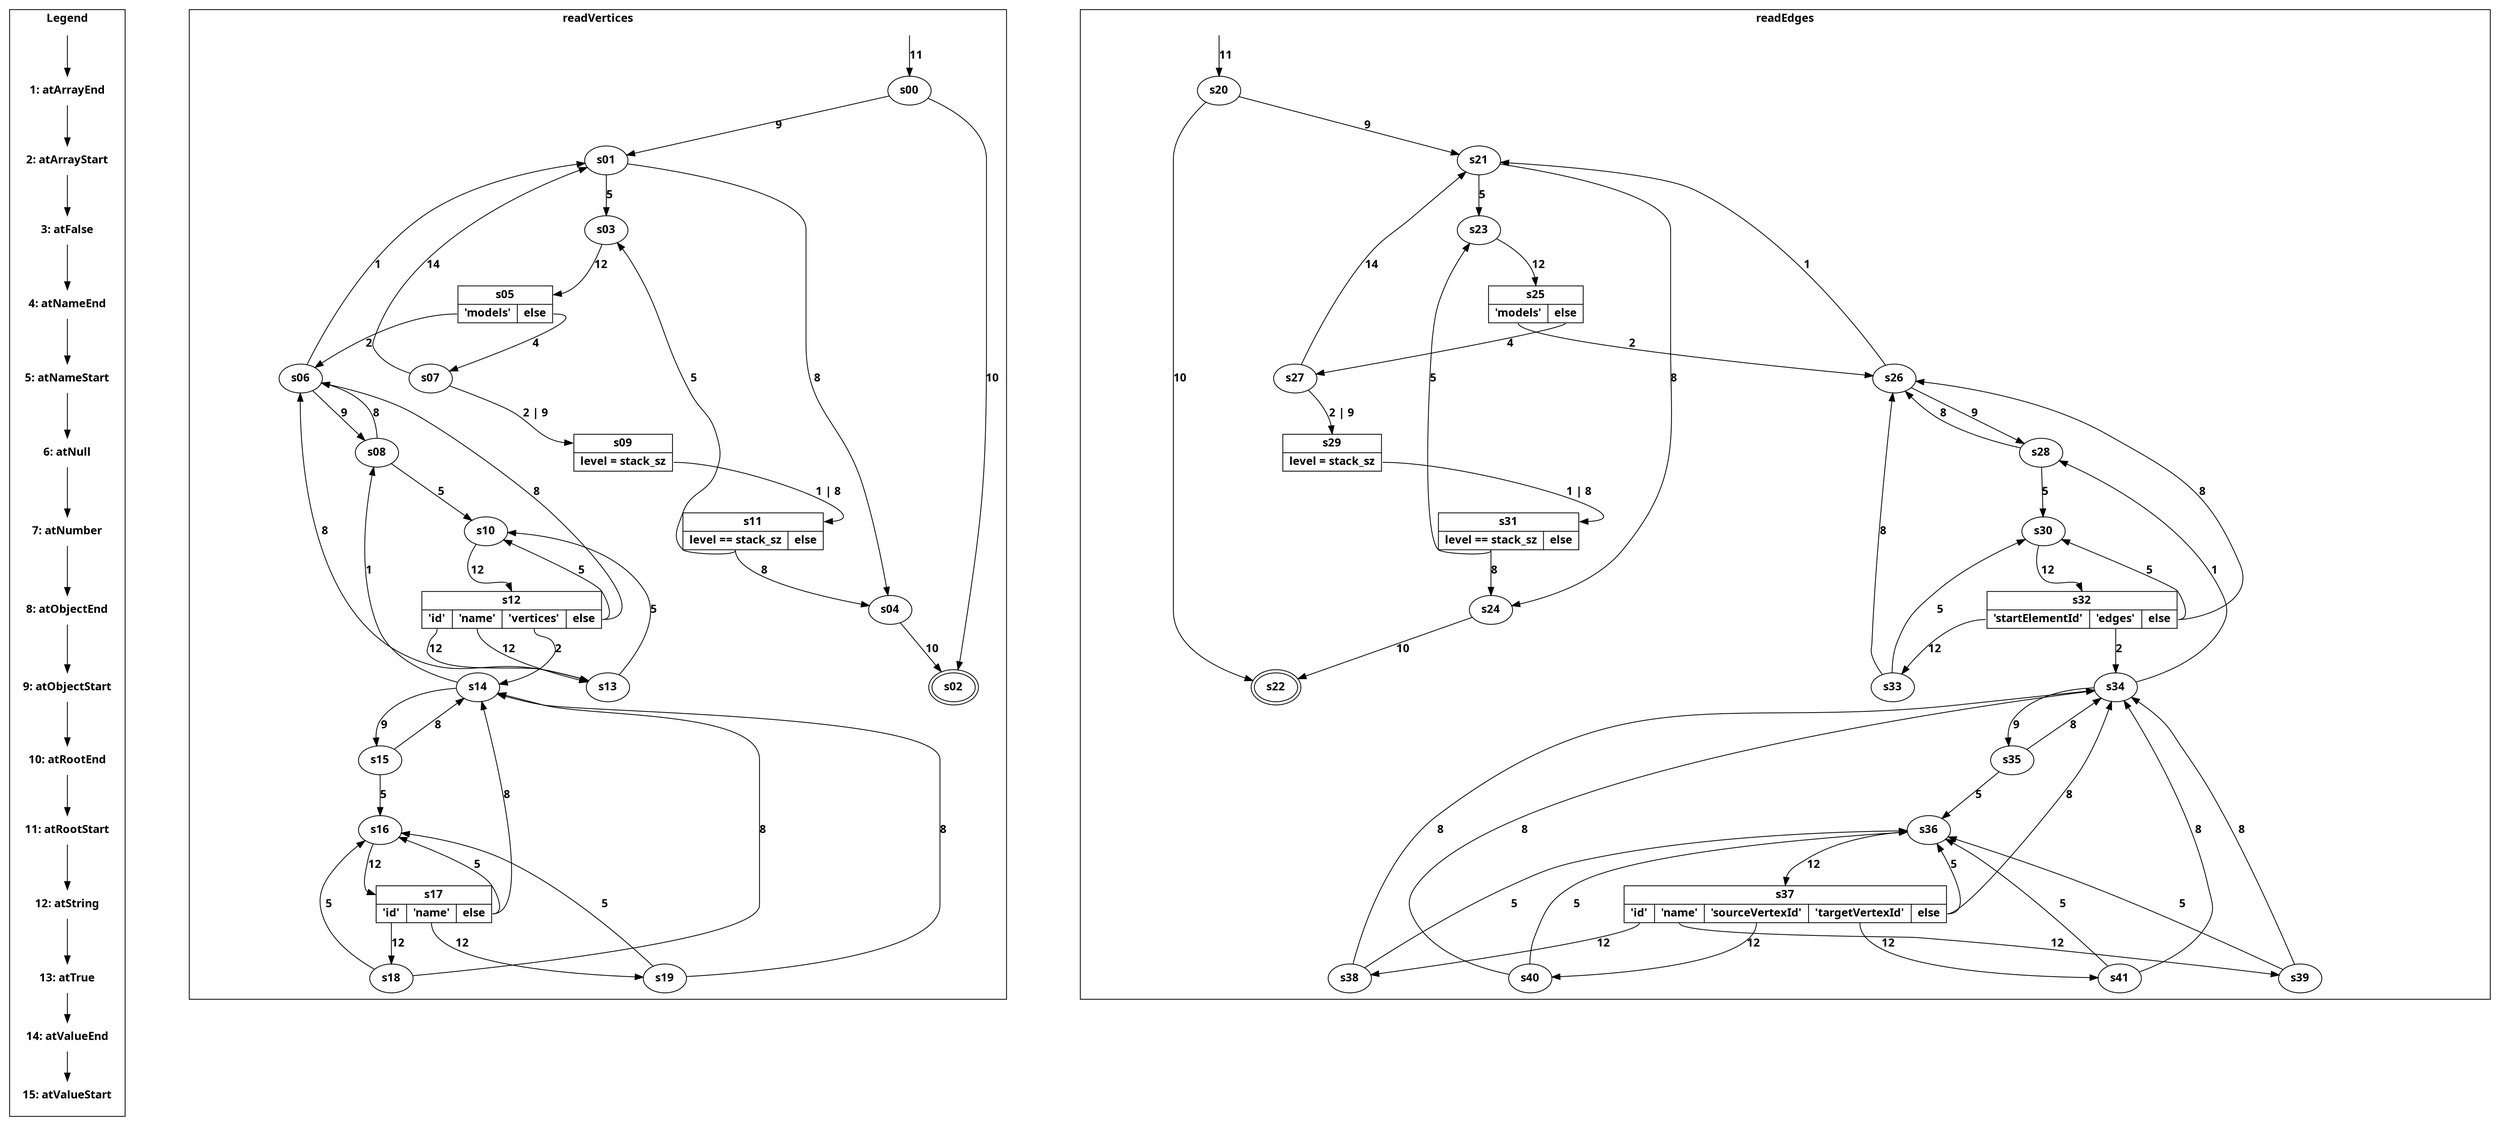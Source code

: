 graph G {
    rankdir=TB;
    graph [fontname="Menlo Bold"];
    node [fontname="Menlo Bold"];
    edge [fontname="Menlo Bold",dir="forward"];
    nodesep=1.5;
    subgraph cluster_legend {
        graph [label="Legend"];
        node [shape="none"];
        reset_legend [width=0,height=0,label=""];
        reset_legend--
        "1: atArrayEnd"--
        "2: atArrayStart"--
        "3: atFalse"--
        "4: atNameEnd"--
        "5: atNameStart"--
        "6: atNull"--
        "7: atNumber"--
        "8: atObjectEnd"--
        "9: atObjectStart"--
        "10: atRootEnd"--
        "11: atRootStart"--
        "12: atString"--
        "13: atTrue"--
        "14: atValueEnd"--
        "15: atValueStart";
    }
    subgraph cluster_readVertices {
        graph [label="readVertices"];
        s02 [peripheries=2];
        s05 [shape="record",label="{<s05>s05|{<models>'models'|<else>else}}"];
        s09 [shape="record",label="{<s09>s09|<skip>level = stack_sz}"];
        s11 [shape="record",label="{<s11>s11|{<end>level == stack_sz|<cont>else}}"];
        s12 [shape="record",label="{<s12>s12|{<id>'id'|<name>'name'|<vertices>'vertices'|<else>else}}"];
        s17 [shape="record",label="{<s17>s17|{<id>'id'|<name>'name'|<else>else}}"];
        reset_readVertices [width=0,shape=none,height=0,label=""];
        reset_readVertices -- s00 [label="11"];
        s00 -- s01 [label="9"];
        s00 -- s02 [label="10"];
        s01 -- s03 [label="5"];
        s01 -- s04 [label="8"];
        s03 -- s05:s05 [label="12"];
        s04 -- s02 [label="10"];
        s05:models -- s06 [label="2"];
        s05:else -- s07 [label="4"];
        s06 -- s01 [label="1"];
        s06 -- s08 [label="9"];
        s07 -- s09:s09 [label="2 | 9"];
        s07 -- s01 [label="14"];
        s08 -- s06 [label="8"];
        s08 -- s10 [label="5"];
        s09:skip -- s11:s11 [label="1 | 8"];
        s10 -- s12:s12 [label="12"];
        s11:end -- s03 [label="5"];
        s11:end -- s04 [label="8"];
        s12:id -- s13 [label="12"];
        s12:"name" -- s13 [label="12"];
        s12:vertices -- s14 [label="2"];
        s12:else -- s06 [label="8"];
        s12:else -- s10 [label="5"];
        s13 -- s06 [label="8"];
        s13 -- s10 [label="5"];
        s14 -- s08 [label="1"];
        s14 -- s15 [label="9"];
        s15 -- s14 [label="8"];
        s15 -- s16 [label="5"];
        s16 -- s17:s17 [label="12"];
        s17:id -- s18 [label="12"];
        s17:"name" -- s19 [label="12"];
        s17:else -- s14 [label="8"];
        s17:else -- s16 [label="5"];
        s18--s14 [label="8"];
        s18--s16 [label="5"];
        s19--s14 [label="8"];
        s19--s16 [label="5"];
    }
    subgraph cluster_readEdges {
        graph [label="readEdges"];
        s22 [peripheries=2];
        s29 [shape="record",label="{<s29>s29|<skip>level = stack_sz}"];
        s31 [shape="record",label="{<s31>s31|{<end>level == stack_sz|<cont>else}}"];
        s32 [shape="record",label="{<s32>s32|{<id>'startElementId'|<edges>'edges'|<else>else}}"];
        s37 [shape="record",label="{<s37>s37|{<id>'id'|<name>'name'|<source>'sourceVertexId'|<target>'targetVertexId'|<else>else}}"];
        reset_readEdges [width=0,shape=none,height=0,label=""];
        reset_readEdges -- s20 [label="11"];
        s20 -- s21 [label = "9"];
        s20 -- s22 [label = "10"];
        s21 -- s23 [label="5"];
        s21 -- s24 [label="8"];
        s23 -- s25:s25 [label="12"];
        s24 -- s22 [label="10"];
        s25 [shape="record",label="{<s25>s25|{<models>'models'|<else>else}}"];
        s25:models -- s26 [label="2"];
        s25:else -- s27 [label="4"];
        s26 -- s21 [label="1"];
        s26 -- s28 [label="9"];
        s27 -- s29:s29 [label="2 | 9"];
        s27 -- s21 [label="14"];
        s28 -- s26 [label="8"];
        s28 -- s30 [label="5"];
        s29:skip -- s31:s31 [label="1 | 8"];
        s30 -- s32:s32 [label="12"];
        s31:end -- s23 [label="5"];
        s31:end -- s24 [label="8"];
        s32:id -- s33 [label="12"];
        s32:edges -- s34 [label="2"];
        s32:else -- s26 [label="8"];
        s32:else -- s30 [label="5"];
        s33 -- s26 [label="8"];
        s33 -- s30 [label="5"];
        s34 -- s28 [label="1"];
        s34 -- s35 [label="9"];
        s35 -- s34 [label="8"];
        s35 -- s36 [label="5"];
        s36 -- s37:s37 [label="12"];
        s37:id -- s38 [label="12"];
        s37:"name" -- s39 [label="12"];
        s37:source -- s40 [label="12"];
        s37:target -- s41 [label="12"];
        s37:else -- s34 [label="8"];
        s37:else -- s36 [label="5"];
        s38--s34 [label="8"];
        s38--s36 [label="5"];
        s39--s34 [label="8"];
        s39--s36 [label="5"];
        s40--s34 [label="8"];
        s40--s36 [label="5"];
        s41--s34 [label="8"];
        s41--s36 [label="5"];
    }
}
